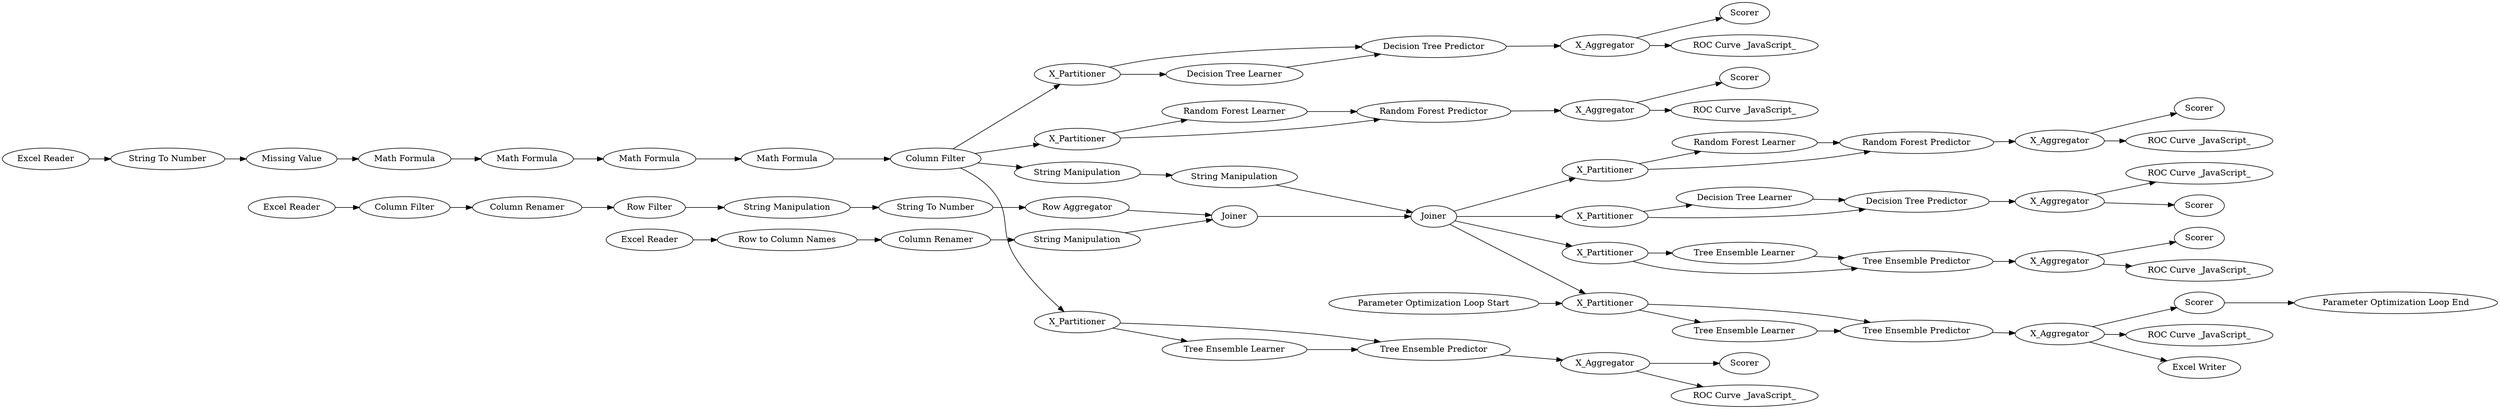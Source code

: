 digraph {
	"8247861276959515429_56" [label="Decision Tree Learner"]
	"8247861276959515429_54" [label=X_Aggregator]
	"8247861276959515429_40" [label=Scorer]
	"8247861276959515429_73" [label=Joiner]
	"8247861276959515429_41" [label=X_Partitioner]
	"8247861276959515429_106" [label=Scorer]
	"8247861276959515429_97" [label=Scorer]
	"8247861276959515429_61" [label="Tree Ensemble Predictor"]
	"8247861276959515429_7" [label="Math Formula"]
	"8247861276959515429_88" [label="Tree Ensemble Learner"]
	"8247861276959515429_105" [label=X_Partitioner]
	"8247861276959515429_79" [label="String Manipulation"]
	"8247861276959515429_87" [label="Random Forest Predictor"]
	"8247861276959515429_90" [label="ROC Curve _JavaScript_"]
	"8247861276959515429_81" [label="Decision Tree Learner"]
	"8247861276959515429_10" [label="Math Formula"]
	"8247861276959515429_55" [label=Scorer]
	"8247861276959515429_60" [label="Tree Ensemble Learner"]
	"8247861276959515429_102" [label="Tree Ensemble Predictor"]
	"8247861276959515429_80" [label=Joiner]
	"8247861276959515429_58" [label="ROC Curve _JavaScript_"]
	"8247861276959515429_92" [label=X_Aggregator]
	"8247861276959515429_71" [label="Column Renamer"]
	"8247861276959515429_86" [label=X_Aggregator]
	"8247861276959515429_77" [label="String To Number"]
	"8247861276959515429_69" [label="Column Renamer"]
	"8247861276959515429_84" [label="Random Forest Learner"]
	"8247861276959515429_91" [label=Scorer]
	"8247861276959515429_65" [label="Excel Reader"]
	"8247861276959515429_82" [label="Decision Tree Predictor"]
	"8247861276959515429_99" [label=Scorer]
	"8247861276959515429_107" [label="Tree Ensemble Learner"]
	"8247861276959515429_93" [label=X_Partitioner]
	"8247861276959515429_76" [label="Row Aggregator"]
	"8247861276959515429_49" [label=X_Aggregator]
	"8247861276959515429_64" [label="Parameter Optimization Loop Start"]
	"8247861276959515429_66" [label="Excel Reader"]
	"8247861276959515429_96" [label=X_Aggregator]
	"8247861276959515429_89" [label="Tree Ensemble Predictor"]
	"8247861276959515429_63" [label="ROC Curve _JavaScript_"]
	"8247861276959515429_50" [label="ROC Curve _JavaScript_"]
	"8247861276959515429_51" [label=X_Partitioner]
	"8247861276959515429_5" [label="String To Number"]
	"8247861276959515429_59" [label=X_Partitioner]
	"8247861276959515429_39" [label="Random Forest Predictor"]
	"8247861276959515429_57" [label="Decision Tree Predictor"]
	"8247861276959515429_62" [label=X_Aggregator]
	"8247861276959515429_68" [label="Row to Column Names"]
	"8247861276959515429_74" [label="String Manipulation"]
	"8247861276959515429_72" [label="Row Filter"]
	"8247861276959515429_9" [label="Math Formula"]
	"8247861276959515429_75" [label="String Manipulation"]
	"8247861276959515429_104" [label="ROC Curve _JavaScript_"]
	"8247861276959515429_78" [label="String Manipulation"]
	"8247861276959515429_95" [label="ROC Curve _JavaScript_"]
	"8247861276959515429_67" [label="Excel Reader"]
	"8247861276959515429_108" [label="Excel Writer"]
	"8247861276959515429_8" [label="Math Formula"]
	"8247861276959515429_6" [label="Missing Value"]
	"8247861276959515429_101" [label="Parameter Optimization Loop End"]
	"8247861276959515429_70" [label="Column Filter"]
	"8247861276959515429_11" [label="Column Filter"]
	"8247861276959515429_85" [label=X_Partitioner]
	"8247861276959515429_94" [label=X_Partitioner]
	"8247861276959515429_37" [label="Random Forest Learner"]
	"8247861276959515429_98" [label=Scorer]
	"8247861276959515429_83" [label="ROC Curve _JavaScript_"]
	"8247861276959515429_103" [label=X_Aggregator]
	"8247861276959515429_41" -> "8247861276959515429_39"
	"8247861276959515429_96" -> "8247861276959515429_83"
	"8247861276959515429_75" -> "8247861276959515429_77"
	"8247861276959515429_66" -> "8247861276959515429_68"
	"8247861276959515429_103" -> "8247861276959515429_106"
	"8247861276959515429_54" -> "8247861276959515429_55"
	"8247861276959515429_89" -> "8247861276959515429_92"
	"8247861276959515429_86" -> "8247861276959515429_90"
	"8247861276959515429_76" -> "8247861276959515429_73"
	"8247861276959515429_77" -> "8247861276959515429_76"
	"8247861276959515429_80" -> "8247861276959515429_105"
	"8247861276959515429_102" -> "8247861276959515429_103"
	"8247861276959515429_51" -> "8247861276959515429_56"
	"8247861276959515429_11" -> "8247861276959515429_78"
	"8247861276959515429_105" -> "8247861276959515429_107"
	"8247861276959515429_62" -> "8247861276959515429_99"
	"8247861276959515429_94" -> "8247861276959515429_84"
	"8247861276959515429_67" -> "8247861276959515429_70"
	"8247861276959515429_74" -> "8247861276959515429_73"
	"8247861276959515429_106" -> "8247861276959515429_101"
	"8247861276959515429_51" -> "8247861276959515429_57"
	"8247861276959515429_72" -> "8247861276959515429_75"
	"8247861276959515429_54" -> "8247861276959515429_58"
	"8247861276959515429_11" -> "8247861276959515429_41"
	"8247861276959515429_86" -> "8247861276959515429_91"
	"8247861276959515429_62" -> "8247861276959515429_63"
	"8247861276959515429_93" -> "8247861276959515429_81"
	"8247861276959515429_85" -> "8247861276959515429_88"
	"8247861276959515429_80" -> "8247861276959515429_93"
	"8247861276959515429_61" -> "8247861276959515429_62"
	"8247861276959515429_39" -> "8247861276959515429_49"
	"8247861276959515429_80" -> "8247861276959515429_94"
	"8247861276959515429_56" -> "8247861276959515429_57"
	"8247861276959515429_80" -> "8247861276959515429_85"
	"8247861276959515429_49" -> "8247861276959515429_50"
	"8247861276959515429_49" -> "8247861276959515429_40"
	"8247861276959515429_103" -> "8247861276959515429_104"
	"8247861276959515429_8" -> "8247861276959515429_9"
	"8247861276959515429_68" -> "8247861276959515429_69"
	"8247861276959515429_11" -> "8247861276959515429_51"
	"8247861276959515429_103" -> "8247861276959515429_108"
	"8247861276959515429_70" -> "8247861276959515429_71"
	"8247861276959515429_81" -> "8247861276959515429_82"
	"8247861276959515429_65" -> "8247861276959515429_5"
	"8247861276959515429_60" -> "8247861276959515429_61"
	"8247861276959515429_93" -> "8247861276959515429_82"
	"8247861276959515429_59" -> "8247861276959515429_61"
	"8247861276959515429_94" -> "8247861276959515429_87"
	"8247861276959515429_92" -> "8247861276959515429_98"
	"8247861276959515429_37" -> "8247861276959515429_39"
	"8247861276959515429_57" -> "8247861276959515429_54"
	"8247861276959515429_7" -> "8247861276959515429_8"
	"8247861276959515429_105" -> "8247861276959515429_102"
	"8247861276959515429_82" -> "8247861276959515429_96"
	"8247861276959515429_87" -> "8247861276959515429_86"
	"8247861276959515429_85" -> "8247861276959515429_89"
	"8247861276959515429_5" -> "8247861276959515429_6"
	"8247861276959515429_10" -> "8247861276959515429_11"
	"8247861276959515429_92" -> "8247861276959515429_95"
	"8247861276959515429_9" -> "8247861276959515429_10"
	"8247861276959515429_64" -> "8247861276959515429_105"
	"8247861276959515429_69" -> "8247861276959515429_74"
	"8247861276959515429_96" -> "8247861276959515429_97"
	"8247861276959515429_6" -> "8247861276959515429_7"
	"8247861276959515429_73" -> "8247861276959515429_80"
	"8247861276959515429_84" -> "8247861276959515429_87"
	"8247861276959515429_41" -> "8247861276959515429_37"
	"8247861276959515429_78" -> "8247861276959515429_79"
	"8247861276959515429_11" -> "8247861276959515429_59"
	"8247861276959515429_59" -> "8247861276959515429_60"
	"8247861276959515429_79" -> "8247861276959515429_80"
	"8247861276959515429_88" -> "8247861276959515429_89"
	"8247861276959515429_107" -> "8247861276959515429_102"
	"8247861276959515429_71" -> "8247861276959515429_72"
	rankdir=LR
}
